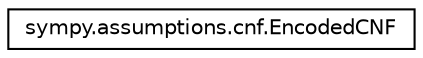 digraph "Graphical Class Hierarchy"
{
 // LATEX_PDF_SIZE
  edge [fontname="Helvetica",fontsize="10",labelfontname="Helvetica",labelfontsize="10"];
  node [fontname="Helvetica",fontsize="10",shape=record];
  rankdir="LR";
  Node0 [label="sympy.assumptions.cnf.EncodedCNF",height=0.2,width=0.4,color="black", fillcolor="white", style="filled",URL="$classsympy_1_1assumptions_1_1cnf_1_1EncodedCNF.html",tooltip=" "];
}
